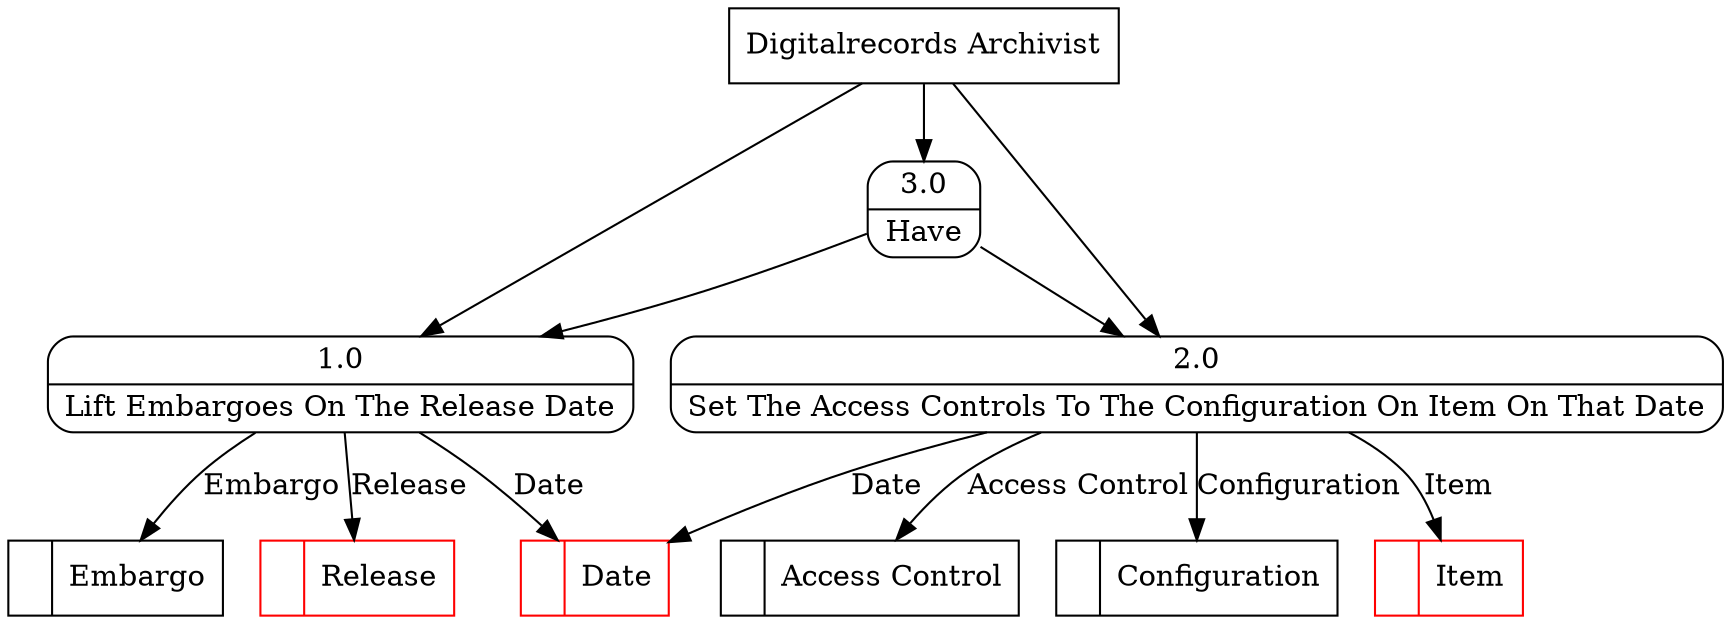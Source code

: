 digraph dfd2{ 
node[shape=record]
200 [label="<f0>  |<f1> Date " color=red];
201 [label="<f0>  |<f1> Configuration " ];
202 [label="<f0>  |<f1> Item " color=red];
203 [label="<f0>  |<f1> Embargo " ];
204 [label="<f0>  |<f1> Access Control " ];
205 [label="<f0>  |<f1> Release " color=red];
206 [label="Digitalrecords Archivist" shape=box];
207 [label="{<f0> 1.0|<f1> Lift Embargoes On The Release Date }" shape=Mrecord];
208 [label="{<f0> 2.0|<f1> Set The Access Controls To The Configuration On Item On That Date }" shape=Mrecord];
209 [label="{<f0> 3.0|<f1> Have }" shape=Mrecord];
206 -> 207
206 -> 208
206 -> 209
207 -> 203 [label="Embargo"]
207 -> 200 [label="Date"]
208 -> 204 [label="Access Control"]
208 -> 201 [label="Configuration"]
208 -> 202 [label="Item"]
208 -> 200 [label="Date"]
209 -> 207
209 -> 208
207 -> 205 [label="Release"]
}